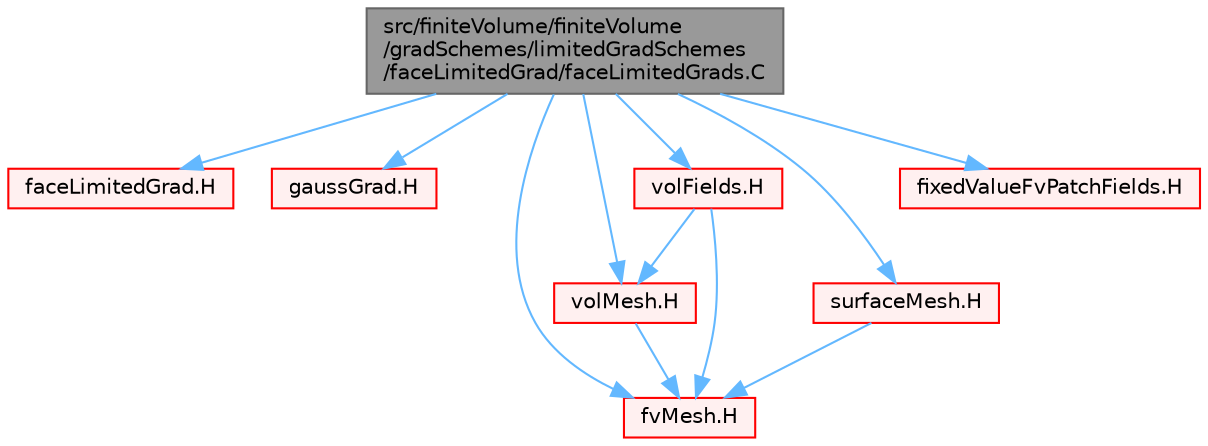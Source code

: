 digraph "src/finiteVolume/finiteVolume/gradSchemes/limitedGradSchemes/faceLimitedGrad/faceLimitedGrads.C"
{
 // LATEX_PDF_SIZE
  bgcolor="transparent";
  edge [fontname=Helvetica,fontsize=10,labelfontname=Helvetica,labelfontsize=10];
  node [fontname=Helvetica,fontsize=10,shape=box,height=0.2,width=0.4];
  Node1 [id="Node000001",label="src/finiteVolume/finiteVolume\l/gradSchemes/limitedGradSchemes\l/faceLimitedGrad/faceLimitedGrads.C",height=0.2,width=0.4,color="gray40", fillcolor="grey60", style="filled", fontcolor="black",tooltip=" "];
  Node1 -> Node2 [id="edge1_Node000001_Node000002",color="steelblue1",style="solid",tooltip=" "];
  Node2 [id="Node000002",label="faceLimitedGrad.H",height=0.2,width=0.4,color="red", fillcolor="#FFF0F0", style="filled",URL="$faceLimitedGrad_8H.html",tooltip=" "];
  Node1 -> Node149 [id="edge2_Node000001_Node000149",color="steelblue1",style="solid",tooltip=" "];
  Node149 [id="Node000149",label="gaussGrad.H",height=0.2,width=0.4,color="red", fillcolor="#FFF0F0", style="filled",URL="$gaussGrad_8H.html",tooltip=" "];
  Node1 -> Node152 [id="edge3_Node000001_Node000152",color="steelblue1",style="solid",tooltip=" "];
  Node152 [id="Node000152",label="fvMesh.H",height=0.2,width=0.4,color="red", fillcolor="#FFF0F0", style="filled",URL="$fvMesh_8H.html",tooltip=" "];
  Node1 -> Node346 [id="edge4_Node000001_Node000346",color="steelblue1",style="solid",tooltip=" "];
  Node346 [id="Node000346",label="volMesh.H",height=0.2,width=0.4,color="red", fillcolor="#FFF0F0", style="filled",URL="$volMesh_8H.html",tooltip=" "];
  Node346 -> Node152 [id="edge5_Node000346_Node000152",color="steelblue1",style="solid",tooltip=" "];
  Node1 -> Node348 [id="edge6_Node000001_Node000348",color="steelblue1",style="solid",tooltip=" "];
  Node348 [id="Node000348",label="surfaceMesh.H",height=0.2,width=0.4,color="red", fillcolor="#FFF0F0", style="filled",URL="$surfaceMesh_8H.html",tooltip=" "];
  Node348 -> Node152 [id="edge7_Node000348_Node000152",color="steelblue1",style="solid",tooltip=" "];
  Node1 -> Node349 [id="edge8_Node000001_Node000349",color="steelblue1",style="solid",tooltip=" "];
  Node349 [id="Node000349",label="volFields.H",height=0.2,width=0.4,color="red", fillcolor="#FFF0F0", style="filled",URL="$volFields_8H.html",tooltip=" "];
  Node349 -> Node346 [id="edge9_Node000349_Node000346",color="steelblue1",style="solid",tooltip=" "];
  Node349 -> Node152 [id="edge10_Node000349_Node000152",color="steelblue1",style="solid",tooltip=" "];
  Node1 -> Node385 [id="edge11_Node000001_Node000385",color="steelblue1",style="solid",tooltip=" "];
  Node385 [id="Node000385",label="fixedValueFvPatchFields.H",height=0.2,width=0.4,color="red", fillcolor="#FFF0F0", style="filled",URL="$fixedValueFvPatchFields_8H.html",tooltip=" "];
}
